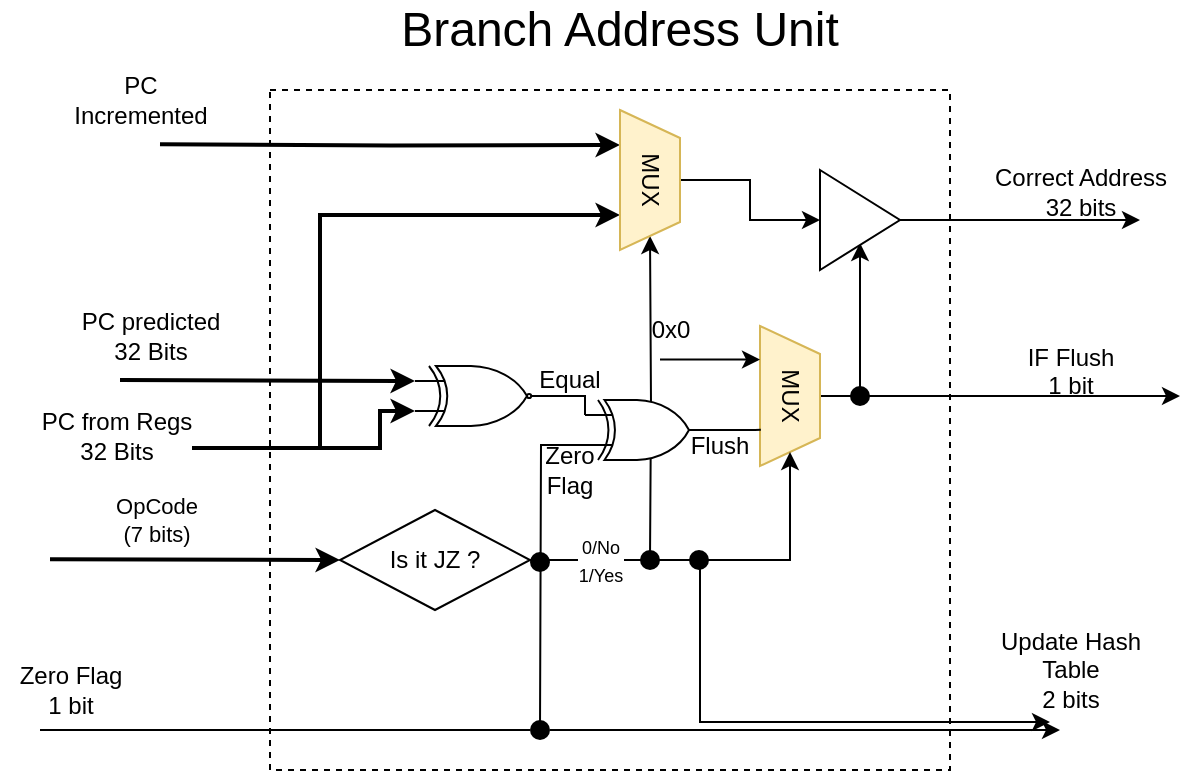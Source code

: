 <mxfile version="12.9.6" type="device"><diagram id="MhKvDV39zZP_c7fT7fyt" name="Page-1"><mxGraphModel dx="1174" dy="645" grid="1" gridSize="10" guides="1" tooltips="1" connect="1" arrows="1" fold="1" page="1" pageScale="1" pageWidth="850" pageHeight="1100" math="0" shadow="0"><root><mxCell id="0"/><mxCell id="1" parent="0"/><mxCell id="u2KHdHjua4N-Ta_DXS1Z-1" value="" style="whiteSpace=wrap;html=1;aspect=fixed;dashed=1;" parent="1" vertex="1"><mxGeometry x="255" y="190" width="340" height="340" as="geometry"/></mxCell><mxCell id="u2KHdHjua4N-Ta_DXS1Z-11" value="OpCode&lt;br&gt;(7 bits)" style="endArrow=classic;html=1;strokeWidth=2;entryX=0;entryY=0.5;entryDx=0;entryDy=0;" parent="1" target="jGgEg_IdpIEuc3XKNkFe-3" edge="1"><mxGeometry x="-0.273" y="20" width="50" height="50" relative="1" as="geometry"><mxPoint x="145" y="424.58" as="sourcePoint"/><mxPoint x="255" y="424.58" as="targetPoint"/><mxPoint as="offset"/></mxGeometry></mxCell><mxCell id="jGgEg_IdpIEuc3XKNkFe-1" value="&lt;font style=&quot;font-size: 24px&quot;&gt;Branch Address Unit&lt;/font&gt;" style="text;html=1;strokeColor=none;fillColor=none;align=center;verticalAlign=middle;whiteSpace=wrap;rounded=0;" parent="1" vertex="1"><mxGeometry x="300" y="150" width="260" height="20" as="geometry"/></mxCell><mxCell id="jGgEg_IdpIEuc3XKNkFe-3" value="Is it JZ ?" style="rhombus;whiteSpace=wrap;html=1;" parent="1" vertex="1"><mxGeometry x="290" y="400" width="95" height="50" as="geometry"/></mxCell><mxCell id="jGgEg_IdpIEuc3XKNkFe-69" style="edgeStyle=orthogonalEdgeStyle;rounded=0;jumpSize=23;orthogonalLoop=1;jettySize=auto;html=1;strokeWidth=1;" parent="1" source="jGgEg_IdpIEuc3XKNkFe-7" edge="1"><mxGeometry relative="1" as="geometry"><mxPoint x="710" y="343" as="targetPoint"/></mxGeometry></mxCell><mxCell id="jGgEg_IdpIEuc3XKNkFe-7" value="MUX" style="shape=trapezoid;perimeter=trapezoidPerimeter;whiteSpace=wrap;html=1;rotation=90;fillColor=#fff2cc;strokeColor=#d6b656;" parent="1" vertex="1"><mxGeometry x="480" y="328" width="70" height="30" as="geometry"/></mxCell><mxCell id="jGgEg_IdpIEuc3XKNkFe-12" value="IF Flush&lt;br&gt;1 bit" style="text;html=1;align=center;" parent="1" vertex="1"><mxGeometry x="620" y="310" width="70" height="30" as="geometry"/></mxCell><mxCell id="jGgEg_IdpIEuc3XKNkFe-43" style="edgeStyle=orthogonalEdgeStyle;rounded=0;jumpSize=23;orthogonalLoop=1;jettySize=auto;html=1;entryX=-0.008;entryY=0.086;entryDx=0;entryDy=0;strokeWidth=1;entryPerimeter=0;" parent="1" edge="1"><mxGeometry relative="1" as="geometry"><mxPoint x="385" y="240" as="sourcePoint"/><Array as="points"><mxPoint x="410" y="240"/><mxPoint x="410" y="209"/></Array></mxGeometry></mxCell><mxCell id="jGgEg_IdpIEuc3XKNkFe-45" value="&lt;font style=&quot;font-size: 9px&quot;&gt;2 bits&lt;/font&gt;" style="text;html=1;align=center;verticalAlign=middle;resizable=0;points=[];labelBackgroundColor=#ffffff;" parent="jGgEg_IdpIEuc3XKNkFe-43" vertex="1" connectable="0"><mxGeometry x="0.03" y="-2" relative="1" as="geometry"><mxPoint x="-13" y="19.4" as="offset"/></mxGeometry></mxCell><mxCell id="jGgEg_IdpIEuc3XKNkFe-64" style="edgeStyle=orthogonalEdgeStyle;rounded=0;jumpSize=23;orthogonalLoop=1;jettySize=auto;html=1;exitX=0;exitY=0.75;exitDx=0;exitDy=0;exitPerimeter=0;strokeWidth=2;entryX=0;entryY=0.75;entryDx=0;entryDy=0;entryPerimeter=0;" parent="1" target="8DFdhSYlxofaQ8G_JVhi-1" edge="1"><mxGeometry relative="1" as="geometry"><mxPoint x="160.0" y="362.69" as="sourcePoint"/><mxPoint x="300" y="363" as="targetPoint"/><Array as="points"><mxPoint x="160" y="369"/><mxPoint x="310" y="369"/><mxPoint x="310" y="351"/></Array></mxGeometry></mxCell><mxCell id="jGgEg_IdpIEuc3XKNkFe-66" value="PC from Regs&lt;br&gt;32 Bits" style="text;html=1;align=center;verticalAlign=middle;resizable=0;points=[];labelBackgroundColor=#ffffff;" parent="jGgEg_IdpIEuc3XKNkFe-64" vertex="1" connectable="0"><mxGeometry x="0.231" y="2" relative="1" as="geometry"><mxPoint x="-94.14" y="-4.69" as="offset"/></mxGeometry></mxCell><mxCell id="jGgEg_IdpIEuc3XKNkFe-65" value="PC predicted&lt;br&gt;32 Bits" style="text;html=1;align=center;verticalAlign=middle;resizable=0;points=[];autosize=1;" parent="1" vertex="1"><mxGeometry x="150" y="298" width="90" height="30" as="geometry"/></mxCell><mxCell id="jGgEg_IdpIEuc3XKNkFe-82" value="" style="endArrow=classic;html=1;strokeWidth=1;" parent="1" edge="1"><mxGeometry width="50" height="50" relative="1" as="geometry"><mxPoint x="450" y="324.8" as="sourcePoint"/><mxPoint x="500" y="324.8" as="targetPoint"/></mxGeometry></mxCell><mxCell id="jGgEg_IdpIEuc3XKNkFe-83" value="0x0" style="text;html=1;align=center;verticalAlign=middle;resizable=0;points=[];autosize=1;" parent="1" vertex="1"><mxGeometry x="440" y="300" width="30" height="20" as="geometry"/></mxCell><mxCell id="jGgEg_IdpIEuc3XKNkFe-84" value="" style="endArrow=classic;html=1;strokeWidth=1;rounded=0;jumpStyle=none;" parent="1" edge="1"><mxGeometry width="50" height="50" relative="1" as="geometry"><mxPoint x="470" y="426" as="sourcePoint"/><mxPoint x="645" y="506" as="targetPoint"/><Array as="points"><mxPoint x="470" y="506"/></Array></mxGeometry></mxCell><mxCell id="jGgEg_IdpIEuc3XKNkFe-85" value="Update Hash&lt;br&gt;Table&lt;br&gt;2 bits" style="text;html=1;align=center;verticalAlign=middle;resizable=0;points=[];autosize=1;" parent="1" vertex="1"><mxGeometry x="610" y="455" width="90" height="50" as="geometry"/></mxCell><mxCell id="jGgEg_IdpIEuc3XKNkFe-86" value="" style="endArrow=classic;html=1;strokeWidth=1;" parent="1" edge="1" source="8DFdhSYlxofaQ8G_JVhi-13"><mxGeometry width="50" height="50" relative="1" as="geometry"><mxPoint x="140" y="510" as="sourcePoint"/><mxPoint x="650" y="510" as="targetPoint"/></mxGeometry></mxCell><mxCell id="jGgEg_IdpIEuc3XKNkFe-87" value="Zero Flag&lt;br&gt;1 bit" style="text;html=1;align=center;verticalAlign=middle;resizable=0;points=[];autosize=1;" parent="1" vertex="1"><mxGeometry x="120" y="475" width="70" height="30" as="geometry"/></mxCell><mxCell id="qzb19_QAh7QJbC1AT7tp-5" style="edgeStyle=orthogonalEdgeStyle;rounded=0;orthogonalLoop=1;jettySize=auto;html=1;" parent="1" edge="1"><mxGeometry relative="1" as="geometry"><mxPoint x="550" y="266.5" as="targetPoint"/><mxPoint x="550" y="343.5" as="sourcePoint"/></mxGeometry></mxCell><mxCell id="qzb19_QAh7QJbC1AT7tp-11" style="edgeStyle=orthogonalEdgeStyle;rounded=0;orthogonalLoop=1;jettySize=auto;html=1;" parent="1" source="qzb19_QAh7QJbC1AT7tp-7" edge="1"><mxGeometry relative="1" as="geometry"><mxPoint x="690" y="255" as="targetPoint"/></mxGeometry></mxCell><mxCell id="qzb19_QAh7QJbC1AT7tp-7" value="" style="triangle;whiteSpace=wrap;html=1;" parent="1" vertex="1"><mxGeometry x="530" y="230" width="40" height="50" as="geometry"/></mxCell><mxCell id="qzb19_QAh7QJbC1AT7tp-9" style="edgeStyle=orthogonalEdgeStyle;rounded=0;orthogonalLoop=1;jettySize=auto;html=1;entryX=1;entryY=0.5;entryDx=0;entryDy=0;" parent="1" target="qzb19_QAh7QJbC1AT7tp-8" edge="1"><mxGeometry relative="1" as="geometry"><mxPoint x="445" y="268.0" as="targetPoint"/><mxPoint x="445" y="425" as="sourcePoint"/></mxGeometry></mxCell><mxCell id="qzb19_QAh7QJbC1AT7tp-10" style="edgeStyle=orthogonalEdgeStyle;rounded=0;orthogonalLoop=1;jettySize=auto;html=1;entryX=0;entryY=0.5;entryDx=0;entryDy=0;" parent="1" source="qzb19_QAh7QJbC1AT7tp-8" target="qzb19_QAh7QJbC1AT7tp-7" edge="1"><mxGeometry relative="1" as="geometry"/></mxCell><mxCell id="qzb19_QAh7QJbC1AT7tp-13" style="edgeStyle=orthogonalEdgeStyle;rounded=0;orthogonalLoop=1;jettySize=auto;html=1;entryX=0.75;entryY=1;entryDx=0;entryDy=0;strokeWidth=2;" parent="1" edge="1"><mxGeometry relative="1" as="geometry"><mxPoint x="430" y="252.5" as="targetPoint"/><mxPoint x="280" y="370" as="sourcePoint"/><Array as="points"><mxPoint x="280" y="253"/></Array></mxGeometry></mxCell><mxCell id="qzb19_QAh7QJbC1AT7tp-14" style="edgeStyle=orthogonalEdgeStyle;rounded=0;orthogonalLoop=1;jettySize=auto;html=1;exitX=0.25;exitY=1;exitDx=0;exitDy=0;strokeWidth=2;entryX=0.25;entryY=1;entryDx=0;entryDy=0;" parent="1" target="qzb19_QAh7QJbC1AT7tp-8" edge="1"><mxGeometry relative="1" as="geometry"><mxPoint x="200" y="217.167" as="sourcePoint"/></mxGeometry></mxCell><mxCell id="qzb19_QAh7QJbC1AT7tp-8" value="MUX" style="shape=trapezoid;perimeter=trapezoidPerimeter;whiteSpace=wrap;html=1;rotation=90;fillColor=#fff2cc;strokeColor=#d6b656;" parent="1" vertex="1"><mxGeometry x="410" y="220" width="70" height="30" as="geometry"/></mxCell><mxCell id="qzb19_QAh7QJbC1AT7tp-12" value="Correct Address&lt;br&gt;32 bits" style="text;html=1;align=center;verticalAlign=middle;resizable=0;points=[];autosize=1;" parent="1" vertex="1"><mxGeometry x="610" y="226" width="100" height="30" as="geometry"/></mxCell><mxCell id="qzb19_QAh7QJbC1AT7tp-15" value="PC&lt;br&gt;Incremented" style="text;html=1;align=center;verticalAlign=middle;resizable=0;points=[];autosize=1;" parent="1" vertex="1"><mxGeometry x="150" y="180" width="80" height="30" as="geometry"/></mxCell><mxCell id="8DFdhSYlxofaQ8G_JVhi-2" style="edgeStyle=orthogonalEdgeStyle;rounded=0;orthogonalLoop=1;jettySize=auto;html=1;exitX=0;exitY=0.25;exitDx=0;exitDy=0;exitPerimeter=0;entryX=0;entryY=0.25;entryDx=0;entryDy=0;entryPerimeter=0;strokeWidth=2;" edge="1" parent="1" target="8DFdhSYlxofaQ8G_JVhi-1"><mxGeometry relative="1" as="geometry"><mxPoint x="180" y="335" as="sourcePoint"/></mxGeometry></mxCell><mxCell id="8DFdhSYlxofaQ8G_JVhi-6" style="edgeStyle=orthogonalEdgeStyle;rounded=0;orthogonalLoop=1;jettySize=auto;html=1;exitX=1;exitY=0.5;exitDx=0;exitDy=0;exitPerimeter=0;entryX=0;entryY=0.25;entryDx=0;entryDy=0;entryPerimeter=0;strokeWidth=1;endArrow=none;endFill=0;" edge="1" parent="1" source="8DFdhSYlxofaQ8G_JVhi-1" target="8DFdhSYlxofaQ8G_JVhi-3"><mxGeometry relative="1" as="geometry"/></mxCell><mxCell id="8DFdhSYlxofaQ8G_JVhi-1" value="" style="verticalLabelPosition=bottom;shadow=0;dashed=0;align=center;html=1;verticalAlign=top;shape=mxgraph.electrical.logic_gates.logic_gate;operation=xor;negating=1;" vertex="1" parent="1"><mxGeometry x="327.5" y="328" width="70" height="30" as="geometry"/></mxCell><mxCell id="8DFdhSYlxofaQ8G_JVhi-7" style="edgeStyle=orthogonalEdgeStyle;rounded=0;orthogonalLoop=1;jettySize=auto;html=1;exitX=0;exitY=0.75;exitDx=0;exitDy=0;exitPerimeter=0;endArrow=none;endFill=0;strokeWidth=1;" edge="1" parent="1" source="8DFdhSYlxofaQ8G_JVhi-3"><mxGeometry relative="1" as="geometry"><mxPoint x="390" y="510" as="targetPoint"/></mxGeometry></mxCell><mxCell id="8DFdhSYlxofaQ8G_JVhi-11" style="edgeStyle=orthogonalEdgeStyle;rounded=0;orthogonalLoop=1;jettySize=auto;html=1;entryX=0.741;entryY=0.986;entryDx=0;entryDy=0;entryPerimeter=0;endArrow=none;endFill=0;strokeWidth=1;" edge="1" parent="1" source="8DFdhSYlxofaQ8G_JVhi-3" target="jGgEg_IdpIEuc3XKNkFe-7"><mxGeometry relative="1" as="geometry"/></mxCell><mxCell id="8DFdhSYlxofaQ8G_JVhi-3" value="" style="verticalLabelPosition=bottom;shadow=0;dashed=0;align=center;html=1;verticalAlign=top;shape=mxgraph.electrical.logic_gates.logic_gate;operation=xor;" vertex="1" parent="1"><mxGeometry x="412.5" y="345" width="65" height="30" as="geometry"/></mxCell><mxCell id="jGgEg_IdpIEuc3XKNkFe-10" value="&lt;font style=&quot;font-size: 9px&quot;&gt;0/No&lt;br&gt;1/Yes&lt;/font&gt;" style="edgeStyle=orthogonalEdgeStyle;rounded=0;orthogonalLoop=1;jettySize=auto;html=1;entryX=1;entryY=0.5;entryDx=0;entryDy=0;" parent="1" source="jGgEg_IdpIEuc3XKNkFe-3" target="jGgEg_IdpIEuc3XKNkFe-7" edge="1"><mxGeometry x="-0.62" relative="1" as="geometry"><mxPoint as="offset"/></mxGeometry></mxCell><mxCell id="8DFdhSYlxofaQ8G_JVhi-8" value="Zero Flag" style="text;html=1;strokeColor=none;fillColor=none;align=center;verticalAlign=middle;whiteSpace=wrap;rounded=0;" vertex="1" parent="1"><mxGeometry x="385" y="370" width="40" height="20" as="geometry"/></mxCell><mxCell id="8DFdhSYlxofaQ8G_JVhi-9" value="Equal" style="text;html=1;strokeColor=none;fillColor=none;align=center;verticalAlign=middle;whiteSpace=wrap;rounded=0;" vertex="1" parent="1"><mxGeometry x="385" y="325" width="40" height="20" as="geometry"/></mxCell><mxCell id="8DFdhSYlxofaQ8G_JVhi-12" value="Flush" style="text;html=1;strokeColor=none;fillColor=none;align=center;verticalAlign=middle;whiteSpace=wrap;rounded=0;" vertex="1" parent="1"><mxGeometry x="460" y="358" width="40" height="20" as="geometry"/></mxCell><mxCell id="8DFdhSYlxofaQ8G_JVhi-13" value="" style="shape=ellipse;fillColor=#000000;strokeColor=none;html=1" vertex="1" parent="1"><mxGeometry x="385" y="505" width="10" height="10" as="geometry"/></mxCell><mxCell id="8DFdhSYlxofaQ8G_JVhi-15" value="" style="endArrow=none;html=1;strokeWidth=1;endFill=0;" edge="1" parent="1" target="8DFdhSYlxofaQ8G_JVhi-13"><mxGeometry width="50" height="50" relative="1" as="geometry"><mxPoint x="140" y="510" as="sourcePoint"/><mxPoint x="650" y="510" as="targetPoint"/></mxGeometry></mxCell><mxCell id="8DFdhSYlxofaQ8G_JVhi-16" value="" style="shape=ellipse;fillColor=#000000;strokeColor=none;html=1" vertex="1" parent="1"><mxGeometry x="440" y="420" width="10" height="10" as="geometry"/></mxCell><mxCell id="8DFdhSYlxofaQ8G_JVhi-18" value="" style="shape=ellipse;fillColor=#000000;strokeColor=none;html=1" vertex="1" parent="1"><mxGeometry x="464.5" y="420" width="10" height="10" as="geometry"/></mxCell><mxCell id="8DFdhSYlxofaQ8G_JVhi-21" value="" style="shape=ellipse;fillColor=#000000;strokeColor=none;html=1" vertex="1" parent="1"><mxGeometry x="385" y="421" width="10" height="10" as="geometry"/></mxCell><mxCell id="8DFdhSYlxofaQ8G_JVhi-22" value="" style="shape=ellipse;fillColor=#000000;strokeColor=none;html=1" vertex="1" parent="1"><mxGeometry x="545" y="338" width="10" height="10" as="geometry"/></mxCell></root></mxGraphModel></diagram></mxfile>